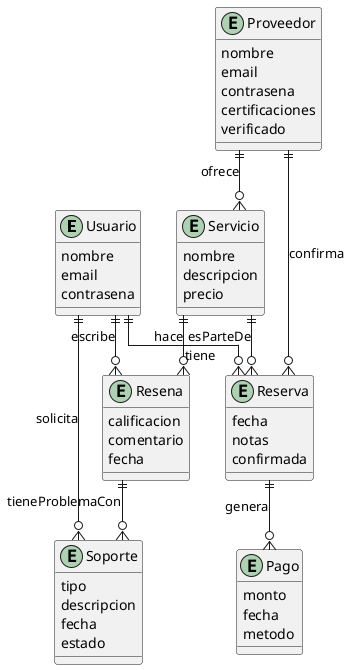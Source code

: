 @startuml

skinparam linetype ortho

entity Usuario {
    nombre
    email
    contrasena
}

entity Proveedor {
    nombre
    email
    contrasena
    certificaciones
    verificado
}

entity Servicio {
    nombre
    descripcion
    precio
}
entity Reserva {
    fecha
    notas
    confirmada
}
entity Pago {
    monto
    fecha
    metodo
}
entity Resena {
    calificacion
    comentario
    fecha
}
entity Soporte {
    tipo
    descripcion
    fecha
    estado
}

    Usuario ||--o{ Reserva : hace
    Usuario ||--o{ Resena : escribe
    Usuario ||--o{ Soporte : solicita
    Proveedor ||--o{ Servicio : ofrece
    Proveedor ||--o{ Reserva : confirma
    Servicio ||--o{ Resena : tiene
    Servicio ||--o{ Reserva : esParteDe
    Reserva ||--o{ Pago : genera
    Resena ||--o{ Soporte : tieneProblemaCon

@enduml
